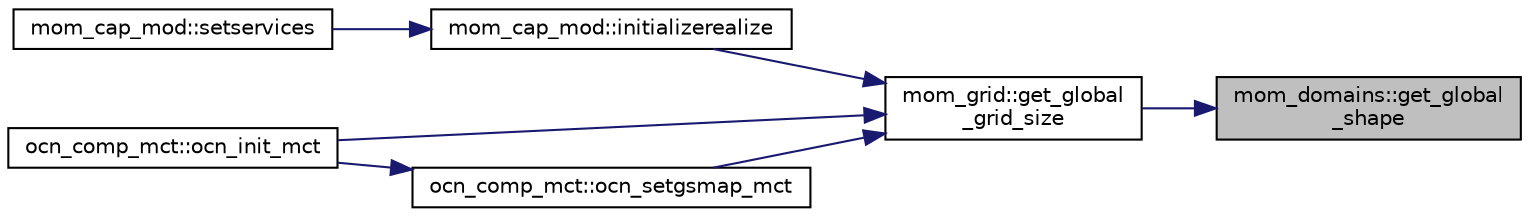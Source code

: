 digraph "mom_domains::get_global_shape"
{
 // INTERACTIVE_SVG=YES
 // LATEX_PDF_SIZE
  edge [fontname="Helvetica",fontsize="10",labelfontname="Helvetica",labelfontsize="10"];
  node [fontname="Helvetica",fontsize="10",shape=record];
  rankdir="RL";
  Node1 [label="mom_domains::get_global\l_shape",height=0.2,width=0.4,color="black", fillcolor="grey75", style="filled", fontcolor="black",tooltip="Returns the global shape of h-point arrays."];
  Node1 -> Node2 [dir="back",color="midnightblue",fontsize="10",style="solid",fontname="Helvetica"];
  Node2 [label="mom_grid::get_global\l_grid_size",height=0.2,width=0.4,color="black", fillcolor="white", style="filled",URL="$namespacemom__grid.html#a1cee4daea572d4efd1565b24ca652a2d",tooltip="Return global shape of horizontal grid."];
  Node2 -> Node3 [dir="back",color="midnightblue",fontsize="10",style="solid",fontname="Helvetica"];
  Node3 [label="mom_cap_mod::initializerealize",height=0.2,width=0.4,color="black", fillcolor="white", style="filled",URL="$namespacemom__cap__mod.html#a11baa4d10abcce4225eb074a2c23e398",tooltip="Called by NUOPC to realize import and export fields. \"Realizing\" a field means that its grid has been..."];
  Node3 -> Node4 [dir="back",color="midnightblue",fontsize="10",style="solid",fontname="Helvetica"];
  Node4 [label="mom_cap_mod::setservices",height=0.2,width=0.4,color="black", fillcolor="white", style="filled",URL="$namespacemom__cap__mod.html#ae0439afc4c901d9850515768bdaaed09",tooltip="NUOPC SetService method is the only public entry point. SetServices registers all of the user-provide..."];
  Node2 -> Node5 [dir="back",color="midnightblue",fontsize="10",style="solid",fontname="Helvetica"];
  Node5 [label="ocn_comp_mct::ocn_init_mct",height=0.2,width=0.4,color="black", fillcolor="white", style="filled",URL="$namespaceocn__comp__mct.html#adfe794cbbae40df4bdb9fcec95d4ff9c",tooltip="This subroutine initializes MOM6."];
  Node2 -> Node6 [dir="back",color="midnightblue",fontsize="10",style="solid",fontname="Helvetica"];
  Node6 [label="ocn_comp_mct::ocn_setgsmap_mct",height=0.2,width=0.4,color="black", fillcolor="white", style="filled",URL="$namespaceocn__comp__mct.html#a0e04efafcf563e7c1565dddaabd0dc6b",tooltip="Sets mct global segment maps for the MOM decomposition."];
  Node6 -> Node5 [dir="back",color="midnightblue",fontsize="10",style="solid",fontname="Helvetica"];
}
